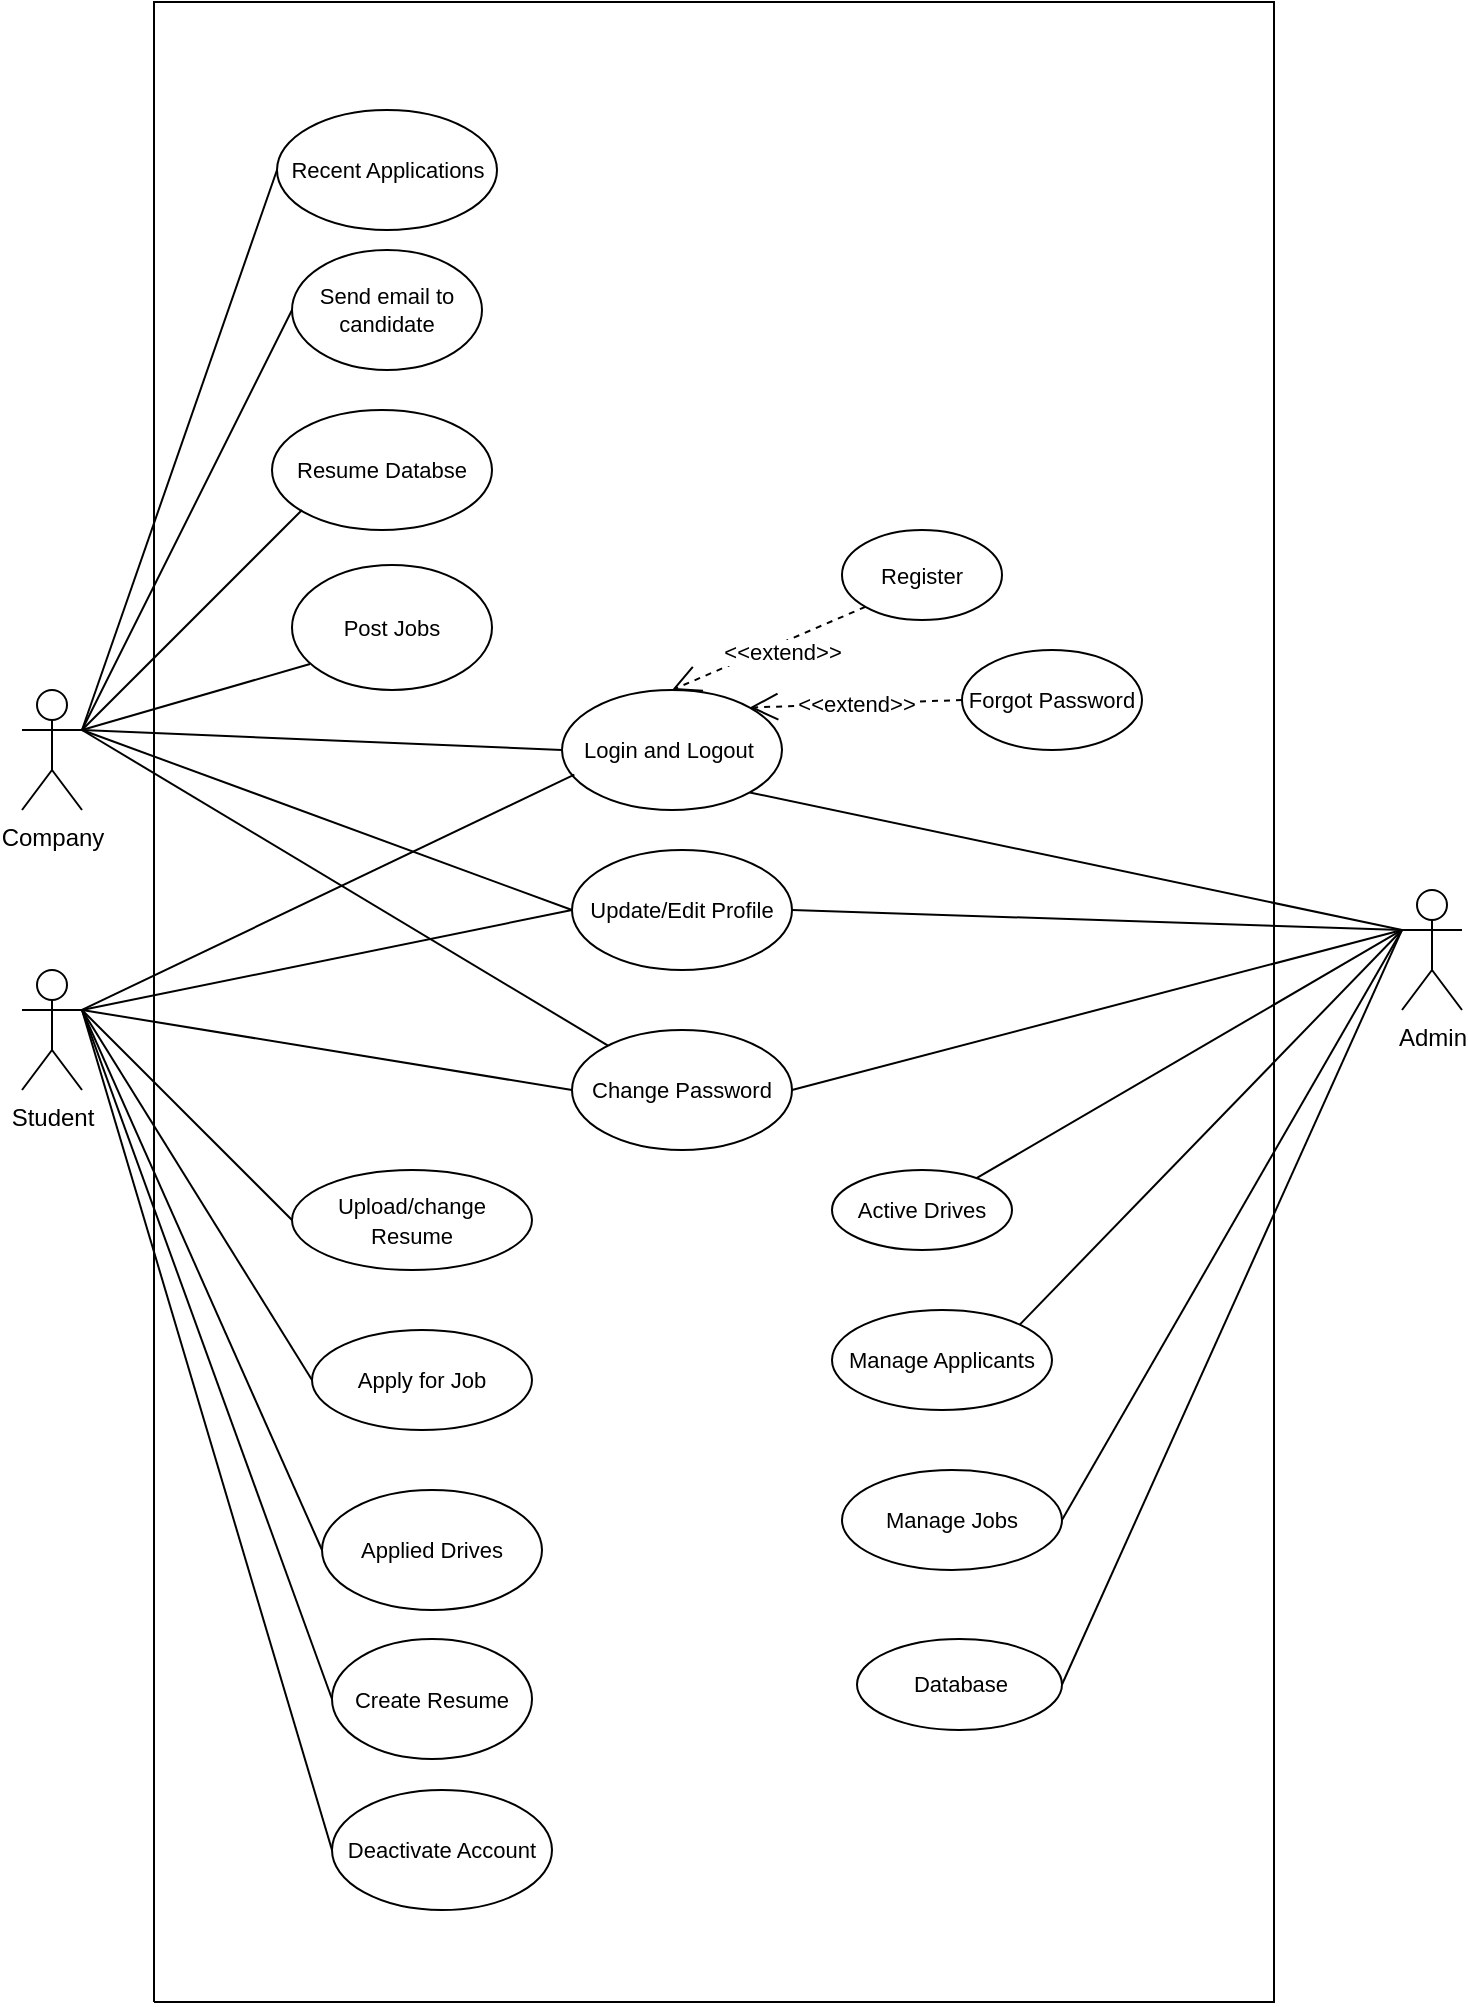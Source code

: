 <mxfile version="21.3.2" type="device">
  <diagram name="Page-1" id="E63R5TUc2Yth5VCGrzkR">
    <mxGraphModel dx="2150" dy="955" grid="1" gridSize="10" guides="1" tooltips="1" connect="1" arrows="1" fold="1" page="1" pageScale="1" pageWidth="827" pageHeight="1169" math="0" shadow="0">
      <root>
        <mxCell id="0" />
        <mxCell id="1" parent="0" />
        <mxCell id="UzA1_al0KQM6OLIaLbAq-1" value="Company" style="shape=umlActor;verticalLabelPosition=bottom;verticalAlign=top;html=1;" parent="1" vertex="1">
          <mxGeometry x="54" y="424" width="30" height="60" as="geometry" />
        </mxCell>
        <mxCell id="UzA1_al0KQM6OLIaLbAq-2" value="Student" style="shape=umlActor;verticalLabelPosition=bottom;verticalAlign=top;html=1;" parent="1" vertex="1">
          <mxGeometry x="54" y="564" width="30" height="60" as="geometry" />
        </mxCell>
        <mxCell id="UzA1_al0KQM6OLIaLbAq-3" value="Admin&lt;br&gt;" style="shape=umlActor;verticalLabelPosition=bottom;verticalAlign=top;html=1;" parent="1" vertex="1">
          <mxGeometry x="744" y="524" width="30" height="60" as="geometry" />
        </mxCell>
        <mxCell id="UzA1_al0KQM6OLIaLbAq-7" value="&lt;font style=&quot;font-size: 11px;&quot;&gt;Login and Logout&amp;nbsp;&lt;/font&gt;" style="ellipse;whiteSpace=wrap;html=1;" parent="1" vertex="1">
          <mxGeometry x="324" y="424" width="110" height="60" as="geometry" />
        </mxCell>
        <mxCell id="UzA1_al0KQM6OLIaLbAq-8" value="&lt;font style=&quot;font-size: 11px;&quot;&gt;Update/Edit Profile&lt;/font&gt;" style="ellipse;whiteSpace=wrap;html=1;" parent="1" vertex="1">
          <mxGeometry x="329" y="504" width="110" height="60" as="geometry" />
        </mxCell>
        <mxCell id="UzA1_al0KQM6OLIaLbAq-9" value="&lt;font style=&quot;font-size: 11px;&quot;&gt;Change Password&lt;/font&gt;" style="ellipse;whiteSpace=wrap;html=1;" parent="1" vertex="1">
          <mxGeometry x="329" y="594" width="110" height="60" as="geometry" />
        </mxCell>
        <mxCell id="UzA1_al0KQM6OLIaLbAq-11" value="&lt;font style=&quot;font-size: 11px;&quot;&gt;Register&lt;/font&gt;" style="ellipse;whiteSpace=wrap;html=1;" parent="1" vertex="1">
          <mxGeometry x="464" y="344" width="80" height="45" as="geometry" />
        </mxCell>
        <mxCell id="UzA1_al0KQM6OLIaLbAq-12" value="&lt;font style=&quot;font-size: 11px;&quot;&gt;Upload/change Resume&lt;/font&gt;" style="ellipse;whiteSpace=wrap;html=1;" parent="1" vertex="1">
          <mxGeometry x="189" y="664" width="120" height="50" as="geometry" />
        </mxCell>
        <mxCell id="UzA1_al0KQM6OLIaLbAq-16" value="&lt;font style=&quot;font-size: 11px;&quot;&gt;Forgot Password&lt;/font&gt;" style="ellipse;whiteSpace=wrap;html=1;" parent="1" vertex="1">
          <mxGeometry x="524" y="404" width="90" height="50" as="geometry" />
        </mxCell>
        <mxCell id="UzA1_al0KQM6OLIaLbAq-21" value="&amp;lt;&amp;lt;extend&amp;gt;&amp;gt;" style="endArrow=open;endSize=12;dashed=1;html=1;rounded=0;labelBackgroundColor=default;strokeColor=default;fontFamily=Helvetica;fontSize=11;fontColor=default;shape=connector;entryX=0.5;entryY=0;entryDx=0;entryDy=0;exitX=0;exitY=1;exitDx=0;exitDy=0;" parent="1" source="UzA1_al0KQM6OLIaLbAq-11" target="UzA1_al0KQM6OLIaLbAq-7" edge="1">
          <mxGeometry x="-0.112" y="3" width="160" relative="1" as="geometry">
            <mxPoint x="454" y="234" as="sourcePoint" />
            <mxPoint x="474" y="424" as="targetPoint" />
            <mxPoint y="1" as="offset" />
          </mxGeometry>
        </mxCell>
        <mxCell id="UzA1_al0KQM6OLIaLbAq-22" value="&amp;lt;&amp;lt;extend&amp;gt;&amp;gt;" style="endArrow=open;endSize=12;dashed=1;html=1;rounded=0;labelBackgroundColor=default;strokeColor=default;fontFamily=Helvetica;fontSize=11;fontColor=default;shape=connector;exitX=0;exitY=0.5;exitDx=0;exitDy=0;entryX=1;entryY=0;entryDx=0;entryDy=0;" parent="1" source="UzA1_al0KQM6OLIaLbAq-16" target="UzA1_al0KQM6OLIaLbAq-7" edge="1">
          <mxGeometry width="160" relative="1" as="geometry">
            <mxPoint x="314" y="424" as="sourcePoint" />
            <mxPoint x="474" y="424" as="targetPoint" />
          </mxGeometry>
        </mxCell>
        <mxCell id="UzA1_al0KQM6OLIaLbAq-24" value="Apply for Job" style="ellipse;whiteSpace=wrap;html=1;fontFamily=Helvetica;fontSize=11;fontColor=default;" parent="1" vertex="1">
          <mxGeometry x="199" y="744" width="110" height="50" as="geometry" />
        </mxCell>
        <mxCell id="UzA1_al0KQM6OLIaLbAq-25" value="Send email to candidate" style="ellipse;whiteSpace=wrap;html=1;fontFamily=Helvetica;fontSize=11;fontColor=default;" parent="1" vertex="1">
          <mxGeometry x="189" y="204" width="95" height="60" as="geometry" />
        </mxCell>
        <mxCell id="UzA1_al0KQM6OLIaLbAq-26" value="Applied Drives" style="ellipse;whiteSpace=wrap;html=1;fontFamily=Helvetica;fontSize=11;fontColor=default;" parent="1" vertex="1">
          <mxGeometry x="204" y="824" width="110" height="60" as="geometry" />
        </mxCell>
        <mxCell id="UzA1_al0KQM6OLIaLbAq-27" value="Deactivate Account" style="ellipse;whiteSpace=wrap;html=1;fontFamily=Helvetica;fontSize=11;fontColor=default;" parent="1" vertex="1">
          <mxGeometry x="209" y="974" width="110" height="60" as="geometry" />
        </mxCell>
        <mxCell id="UzA1_al0KQM6OLIaLbAq-28" value="Create Resume" style="ellipse;whiteSpace=wrap;html=1;fontFamily=Helvetica;fontSize=11;fontColor=default;" parent="1" vertex="1">
          <mxGeometry x="209" y="898.5" width="100" height="60" as="geometry" />
        </mxCell>
        <mxCell id="UzA1_al0KQM6OLIaLbAq-29" value="Post Jobs" style="ellipse;whiteSpace=wrap;html=1;fontFamily=Helvetica;fontSize=11;fontColor=default;" parent="1" vertex="1">
          <mxGeometry x="189" y="361.5" width="100" height="62.5" as="geometry" />
        </mxCell>
        <mxCell id="UzA1_al0KQM6OLIaLbAq-30" value="Resume Databse" style="ellipse;whiteSpace=wrap;html=1;fontFamily=Helvetica;fontSize=11;fontColor=default;" parent="1" vertex="1">
          <mxGeometry x="179" y="284" width="110" height="60" as="geometry" />
        </mxCell>
        <mxCell id="UzA1_al0KQM6OLIaLbAq-31" value="Recent Applications" style="ellipse;whiteSpace=wrap;html=1;fontFamily=Helvetica;fontSize=11;fontColor=default;" parent="1" vertex="1">
          <mxGeometry x="181.5" y="134" width="110" height="60" as="geometry" />
        </mxCell>
        <mxCell id="UzA1_al0KQM6OLIaLbAq-33" value="Active Drives" style="ellipse;whiteSpace=wrap;html=1;fontFamily=Helvetica;fontSize=11;fontColor=default;" parent="1" vertex="1">
          <mxGeometry x="459" y="664" width="90" height="40" as="geometry" />
        </mxCell>
        <mxCell id="UzA1_al0KQM6OLIaLbAq-34" value="Manage Applicants" style="ellipse;whiteSpace=wrap;html=1;fontFamily=Helvetica;fontSize=11;fontColor=default;" parent="1" vertex="1">
          <mxGeometry x="459" y="734" width="110" height="50" as="geometry" />
        </mxCell>
        <mxCell id="UzA1_al0KQM6OLIaLbAq-35" value="Manage Jobs" style="ellipse;whiteSpace=wrap;html=1;fontFamily=Helvetica;fontSize=11;fontColor=default;" parent="1" vertex="1">
          <mxGeometry x="464" y="814" width="110" height="50" as="geometry" />
        </mxCell>
        <mxCell id="UzA1_al0KQM6OLIaLbAq-36" value="Database" style="ellipse;whiteSpace=wrap;html=1;fontFamily=Helvetica;fontSize=11;fontColor=default;" parent="1" vertex="1">
          <mxGeometry x="471.5" y="898.5" width="102.5" height="45.5" as="geometry" />
        </mxCell>
        <mxCell id="UzA1_al0KQM6OLIaLbAq-40" style="edgeStyle=orthogonalEdgeStyle;shape=connector;rounded=0;orthogonalLoop=1;jettySize=auto;html=1;exitX=0.5;exitY=1;exitDx=0;exitDy=0;labelBackgroundColor=default;strokeColor=default;fontFamily=Helvetica;fontSize=11;fontColor=default;endArrow=classic;" parent="1" source="UzA1_al0KQM6OLIaLbAq-34" target="UzA1_al0KQM6OLIaLbAq-34" edge="1">
          <mxGeometry relative="1" as="geometry" />
        </mxCell>
        <mxCell id="UzA1_al0KQM6OLIaLbAq-44" value="" style="endArrow=none;html=1;rounded=0;labelBackgroundColor=default;strokeColor=default;fontFamily=Helvetica;fontSize=11;fontColor=default;shape=connector;exitX=1;exitY=0.333;exitDx=0;exitDy=0;exitPerimeter=0;" parent="1" source="UzA1_al0KQM6OLIaLbAq-1" edge="1">
          <mxGeometry width="50" height="50" relative="1" as="geometry">
            <mxPoint x="284" y="494" as="sourcePoint" />
            <mxPoint x="198" y="411" as="targetPoint" />
          </mxGeometry>
        </mxCell>
        <mxCell id="UzA1_al0KQM6OLIaLbAq-45" value="" style="endArrow=none;html=1;rounded=0;labelBackgroundColor=default;strokeColor=default;fontFamily=Helvetica;fontSize=11;fontColor=default;shape=connector;exitX=1;exitY=0.333;exitDx=0;exitDy=0;exitPerimeter=0;" parent="1" source="UzA1_al0KQM6OLIaLbAq-1" edge="1">
          <mxGeometry width="50" height="50" relative="1" as="geometry">
            <mxPoint x="284" y="284" as="sourcePoint" />
            <mxPoint x="194" y="334" as="targetPoint" />
          </mxGeometry>
        </mxCell>
        <mxCell id="UzA1_al0KQM6OLIaLbAq-46" value="" style="endArrow=none;html=1;rounded=0;labelBackgroundColor=default;strokeColor=default;fontFamily=Helvetica;fontSize=11;fontColor=default;shape=connector;entryX=0;entryY=0.5;entryDx=0;entryDy=0;" parent="1" target="UzA1_al0KQM6OLIaLbAq-25" edge="1">
          <mxGeometry width="50" height="50" relative="1" as="geometry">
            <mxPoint x="84" y="444" as="sourcePoint" />
            <mxPoint x="204" y="344" as="targetPoint" />
          </mxGeometry>
        </mxCell>
        <mxCell id="UzA1_al0KQM6OLIaLbAq-47" value="" style="endArrow=none;html=1;rounded=0;labelBackgroundColor=default;strokeColor=default;fontFamily=Helvetica;fontSize=11;fontColor=default;shape=connector;exitX=1;exitY=0.333;exitDx=0;exitDy=0;exitPerimeter=0;entryX=0;entryY=0.5;entryDx=0;entryDy=0;" parent="1" source="UzA1_al0KQM6OLIaLbAq-1" target="UzA1_al0KQM6OLIaLbAq-31" edge="1">
          <mxGeometry width="50" height="50" relative="1" as="geometry">
            <mxPoint x="104" y="464" as="sourcePoint" />
            <mxPoint x="214" y="354" as="targetPoint" />
          </mxGeometry>
        </mxCell>
        <mxCell id="UzA1_al0KQM6OLIaLbAq-48" value="" style="endArrow=none;html=1;rounded=0;labelBackgroundColor=default;strokeColor=default;fontFamily=Helvetica;fontSize=11;fontColor=default;shape=connector;entryX=0;entryY=0.5;entryDx=0;entryDy=0;" parent="1" target="UzA1_al0KQM6OLIaLbAq-7" edge="1">
          <mxGeometry width="50" height="50" relative="1" as="geometry">
            <mxPoint x="84" y="444" as="sourcePoint" />
            <mxPoint x="224" y="364" as="targetPoint" />
          </mxGeometry>
        </mxCell>
        <mxCell id="UzA1_al0KQM6OLIaLbAq-49" value="" style="endArrow=none;html=1;rounded=0;labelBackgroundColor=default;strokeColor=default;fontFamily=Helvetica;fontSize=11;fontColor=default;shape=connector;entryX=0;entryY=0.5;entryDx=0;entryDy=0;" parent="1" target="UzA1_al0KQM6OLIaLbAq-8" edge="1">
          <mxGeometry width="50" height="50" relative="1" as="geometry">
            <mxPoint x="84" y="444" as="sourcePoint" />
            <mxPoint x="234" y="374" as="targetPoint" />
          </mxGeometry>
        </mxCell>
        <mxCell id="UzA1_al0KQM6OLIaLbAq-50" value="" style="endArrow=none;html=1;rounded=0;labelBackgroundColor=default;strokeColor=default;fontFamily=Helvetica;fontSize=11;fontColor=default;shape=connector;" parent="1" target="UzA1_al0KQM6OLIaLbAq-9" edge="1">
          <mxGeometry width="50" height="50" relative="1" as="geometry">
            <mxPoint x="84" y="444" as="sourcePoint" />
            <mxPoint x="339" y="544" as="targetPoint" />
          </mxGeometry>
        </mxCell>
        <mxCell id="UzA1_al0KQM6OLIaLbAq-51" value="" style="endArrow=none;html=1;rounded=0;labelBackgroundColor=default;strokeColor=default;fontFamily=Helvetica;fontSize=11;fontColor=default;shape=connector;entryX=0;entryY=0.333;entryDx=0;entryDy=0;entryPerimeter=0;exitX=1;exitY=1;exitDx=0;exitDy=0;" parent="1" source="UzA1_al0KQM6OLIaLbAq-7" target="UzA1_al0KQM6OLIaLbAq-3" edge="1">
          <mxGeometry width="50" height="50" relative="1" as="geometry">
            <mxPoint x="454" y="474" as="sourcePoint" />
            <mxPoint x="349" y="554" as="targetPoint" />
          </mxGeometry>
        </mxCell>
        <mxCell id="UzA1_al0KQM6OLIaLbAq-52" value="" style="endArrow=none;html=1;rounded=0;labelBackgroundColor=default;strokeColor=default;fontFamily=Helvetica;fontSize=11;fontColor=default;shape=connector;exitX=1;exitY=0.5;exitDx=0;exitDy=0;entryX=0;entryY=0.333;entryDx=0;entryDy=0;entryPerimeter=0;" parent="1" source="UzA1_al0KQM6OLIaLbAq-8" target="UzA1_al0KQM6OLIaLbAq-3" edge="1">
          <mxGeometry width="50" height="50" relative="1" as="geometry">
            <mxPoint x="114" y="474" as="sourcePoint" />
            <mxPoint x="694" y="514" as="targetPoint" />
          </mxGeometry>
        </mxCell>
        <mxCell id="UzA1_al0KQM6OLIaLbAq-53" value="" style="endArrow=none;html=1;rounded=0;labelBackgroundColor=default;strokeColor=default;fontFamily=Helvetica;fontSize=11;fontColor=default;shape=connector;exitX=1;exitY=0.5;exitDx=0;exitDy=0;entryX=0;entryY=0.333;entryDx=0;entryDy=0;entryPerimeter=0;" parent="1" source="UzA1_al0KQM6OLIaLbAq-9" target="UzA1_al0KQM6OLIaLbAq-3" edge="1">
          <mxGeometry width="50" height="50" relative="1" as="geometry">
            <mxPoint x="124" y="484" as="sourcePoint" />
            <mxPoint x="684" y="514" as="targetPoint" />
          </mxGeometry>
        </mxCell>
        <mxCell id="UzA1_al0KQM6OLIaLbAq-54" value="" style="endArrow=none;html=1;rounded=0;labelBackgroundColor=default;strokeColor=default;fontFamily=Helvetica;fontSize=11;fontColor=default;shape=connector;entryX=0.056;entryY=0.705;entryDx=0;entryDy=0;exitX=1;exitY=0.333;exitDx=0;exitDy=0;exitPerimeter=0;entryPerimeter=0;" parent="1" source="UzA1_al0KQM6OLIaLbAq-2" target="UzA1_al0KQM6OLIaLbAq-7" edge="1">
          <mxGeometry width="50" height="50" relative="1" as="geometry">
            <mxPoint x="134" y="494" as="sourcePoint" />
            <mxPoint x="379" y="584" as="targetPoint" />
          </mxGeometry>
        </mxCell>
        <mxCell id="UzA1_al0KQM6OLIaLbAq-56" value="" style="endArrow=none;html=1;rounded=0;labelBackgroundColor=default;strokeColor=default;fontFamily=Helvetica;fontSize=11;fontColor=default;shape=connector;entryX=0;entryY=0.5;entryDx=0;entryDy=0;" parent="1" target="UzA1_al0KQM6OLIaLbAq-8" edge="1">
          <mxGeometry width="50" height="50" relative="1" as="geometry">
            <mxPoint x="84" y="584" as="sourcePoint" />
            <mxPoint x="340" y="476" as="targetPoint" />
          </mxGeometry>
        </mxCell>
        <mxCell id="UzA1_al0KQM6OLIaLbAq-57" value="" style="endArrow=none;html=1;rounded=0;labelBackgroundColor=default;strokeColor=default;fontFamily=Helvetica;fontSize=11;fontColor=default;shape=connector;entryX=0;entryY=0.5;entryDx=0;entryDy=0;exitX=1;exitY=0.333;exitDx=0;exitDy=0;exitPerimeter=0;" parent="1" source="UzA1_al0KQM6OLIaLbAq-2" target="UzA1_al0KQM6OLIaLbAq-9" edge="1">
          <mxGeometry width="50" height="50" relative="1" as="geometry">
            <mxPoint x="94" y="604" as="sourcePoint" />
            <mxPoint x="350" y="486" as="targetPoint" />
          </mxGeometry>
        </mxCell>
        <mxCell id="UzA1_al0KQM6OLIaLbAq-58" value="" style="endArrow=none;html=1;rounded=0;labelBackgroundColor=default;strokeColor=default;fontFamily=Helvetica;fontSize=11;fontColor=default;shape=connector;entryX=0;entryY=0.5;entryDx=0;entryDy=0;" parent="1" target="UzA1_al0KQM6OLIaLbAq-12" edge="1">
          <mxGeometry width="50" height="50" relative="1" as="geometry">
            <mxPoint x="84" y="584" as="sourcePoint" />
            <mxPoint x="360" y="496" as="targetPoint" />
          </mxGeometry>
        </mxCell>
        <mxCell id="UzA1_al0KQM6OLIaLbAq-59" value="" style="endArrow=none;html=1;rounded=0;labelBackgroundColor=default;strokeColor=default;fontFamily=Helvetica;fontSize=11;fontColor=default;shape=connector;entryX=0;entryY=0.5;entryDx=0;entryDy=0;" parent="1" target="UzA1_al0KQM6OLIaLbAq-24" edge="1">
          <mxGeometry width="50" height="50" relative="1" as="geometry">
            <mxPoint x="84" y="584" as="sourcePoint" />
            <mxPoint x="370" y="506" as="targetPoint" />
          </mxGeometry>
        </mxCell>
        <mxCell id="UzA1_al0KQM6OLIaLbAq-60" value="" style="endArrow=none;html=1;rounded=0;labelBackgroundColor=default;strokeColor=default;fontFamily=Helvetica;fontSize=11;fontColor=default;shape=connector;entryX=0;entryY=0.5;entryDx=0;entryDy=0;exitX=1;exitY=0.333;exitDx=0;exitDy=0;exitPerimeter=0;" parent="1" source="UzA1_al0KQM6OLIaLbAq-2" target="UzA1_al0KQM6OLIaLbAq-26" edge="1">
          <mxGeometry width="50" height="50" relative="1" as="geometry">
            <mxPoint x="134" y="634" as="sourcePoint" />
            <mxPoint x="380" y="516" as="targetPoint" />
          </mxGeometry>
        </mxCell>
        <mxCell id="UzA1_al0KQM6OLIaLbAq-61" value="" style="endArrow=none;html=1;rounded=0;labelBackgroundColor=default;strokeColor=default;fontFamily=Helvetica;fontSize=11;fontColor=default;shape=connector;entryX=0;entryY=0.5;entryDx=0;entryDy=0;exitX=1;exitY=0.333;exitDx=0;exitDy=0;exitPerimeter=0;" parent="1" source="UzA1_al0KQM6OLIaLbAq-2" target="UzA1_al0KQM6OLIaLbAq-28" edge="1">
          <mxGeometry width="50" height="50" relative="1" as="geometry">
            <mxPoint x="144" y="644" as="sourcePoint" />
            <mxPoint x="390" y="526" as="targetPoint" />
          </mxGeometry>
        </mxCell>
        <mxCell id="UzA1_al0KQM6OLIaLbAq-62" value="" style="endArrow=none;html=1;rounded=0;labelBackgroundColor=default;strokeColor=default;fontFamily=Helvetica;fontSize=11;fontColor=default;shape=connector;entryX=0;entryY=0.5;entryDx=0;entryDy=0;" parent="1" target="UzA1_al0KQM6OLIaLbAq-27" edge="1">
          <mxGeometry width="50" height="50" relative="1" as="geometry">
            <mxPoint x="84" y="584" as="sourcePoint" />
            <mxPoint x="400" y="536" as="targetPoint" />
          </mxGeometry>
        </mxCell>
        <mxCell id="UzA1_al0KQM6OLIaLbAq-63" value="" style="endArrow=none;html=1;rounded=0;labelBackgroundColor=default;strokeColor=default;fontFamily=Helvetica;fontSize=11;fontColor=default;shape=connector;entryX=0;entryY=0.333;entryDx=0;entryDy=0;entryPerimeter=0;" parent="1" source="UzA1_al0KQM6OLIaLbAq-33" target="UzA1_al0KQM6OLIaLbAq-3" edge="1">
          <mxGeometry width="50" height="50" relative="1" as="geometry">
            <mxPoint x="449" y="634" as="sourcePoint" />
            <mxPoint x="684" y="514" as="targetPoint" />
          </mxGeometry>
        </mxCell>
        <mxCell id="UzA1_al0KQM6OLIaLbAq-64" value="" style="endArrow=none;html=1;rounded=0;labelBackgroundColor=default;strokeColor=default;fontFamily=Helvetica;fontSize=11;fontColor=default;shape=connector;exitX=1;exitY=0;exitDx=0;exitDy=0;entryX=0;entryY=0.333;entryDx=0;entryDy=0;entryPerimeter=0;" parent="1" source="UzA1_al0KQM6OLIaLbAq-34" target="UzA1_al0KQM6OLIaLbAq-3" edge="1">
          <mxGeometry width="50" height="50" relative="1" as="geometry">
            <mxPoint x="459" y="644" as="sourcePoint" />
            <mxPoint x="684" y="514" as="targetPoint" />
          </mxGeometry>
        </mxCell>
        <mxCell id="UzA1_al0KQM6OLIaLbAq-65" style="edgeStyle=orthogonalEdgeStyle;shape=connector;rounded=0;orthogonalLoop=1;jettySize=auto;html=1;exitX=0.5;exitY=1;exitDx=0;exitDy=0;labelBackgroundColor=default;strokeColor=default;fontFamily=Helvetica;fontSize=11;fontColor=default;endArrow=classic;" parent="1" source="UzA1_al0KQM6OLIaLbAq-34" target="UzA1_al0KQM6OLIaLbAq-34" edge="1">
          <mxGeometry relative="1" as="geometry" />
        </mxCell>
        <mxCell id="UzA1_al0KQM6OLIaLbAq-66" value="" style="endArrow=none;html=1;rounded=0;labelBackgroundColor=default;strokeColor=default;fontFamily=Helvetica;fontSize=11;fontColor=default;shape=connector;exitX=1;exitY=0.5;exitDx=0;exitDy=0;entryX=0;entryY=0.333;entryDx=0;entryDy=0;entryPerimeter=0;" parent="1" source="UzA1_al0KQM6OLIaLbAq-35" target="UzA1_al0KQM6OLIaLbAq-3" edge="1">
          <mxGeometry width="50" height="50" relative="1" as="geometry">
            <mxPoint x="563" y="751" as="sourcePoint" />
            <mxPoint x="754" y="554" as="targetPoint" />
          </mxGeometry>
        </mxCell>
        <mxCell id="UzA1_al0KQM6OLIaLbAq-67" value="" style="endArrow=none;html=1;rounded=0;labelBackgroundColor=default;strokeColor=default;fontFamily=Helvetica;fontSize=11;fontColor=default;shape=connector;exitX=1;exitY=0.5;exitDx=0;exitDy=0;entryX=0;entryY=0.333;entryDx=0;entryDy=0;entryPerimeter=0;" parent="1" source="UzA1_al0KQM6OLIaLbAq-36" target="UzA1_al0KQM6OLIaLbAq-3" edge="1">
          <mxGeometry width="50" height="50" relative="1" as="geometry">
            <mxPoint x="573" y="761" as="sourcePoint" />
            <mxPoint x="764" y="564" as="targetPoint" />
          </mxGeometry>
        </mxCell>
        <mxCell id="msOVUABxaEeSP4TMndi0-1" value="" style="endArrow=none;html=1;rounded=0;" edge="1" parent="1">
          <mxGeometry width="50" height="50" relative="1" as="geometry">
            <mxPoint x="120" y="1080" as="sourcePoint" />
            <mxPoint x="120" y="1080" as="targetPoint" />
            <Array as="points">
              <mxPoint x="120" y="80" />
              <mxPoint x="680" y="80" />
              <mxPoint x="680" y="1080" />
            </Array>
          </mxGeometry>
        </mxCell>
      </root>
    </mxGraphModel>
  </diagram>
</mxfile>
